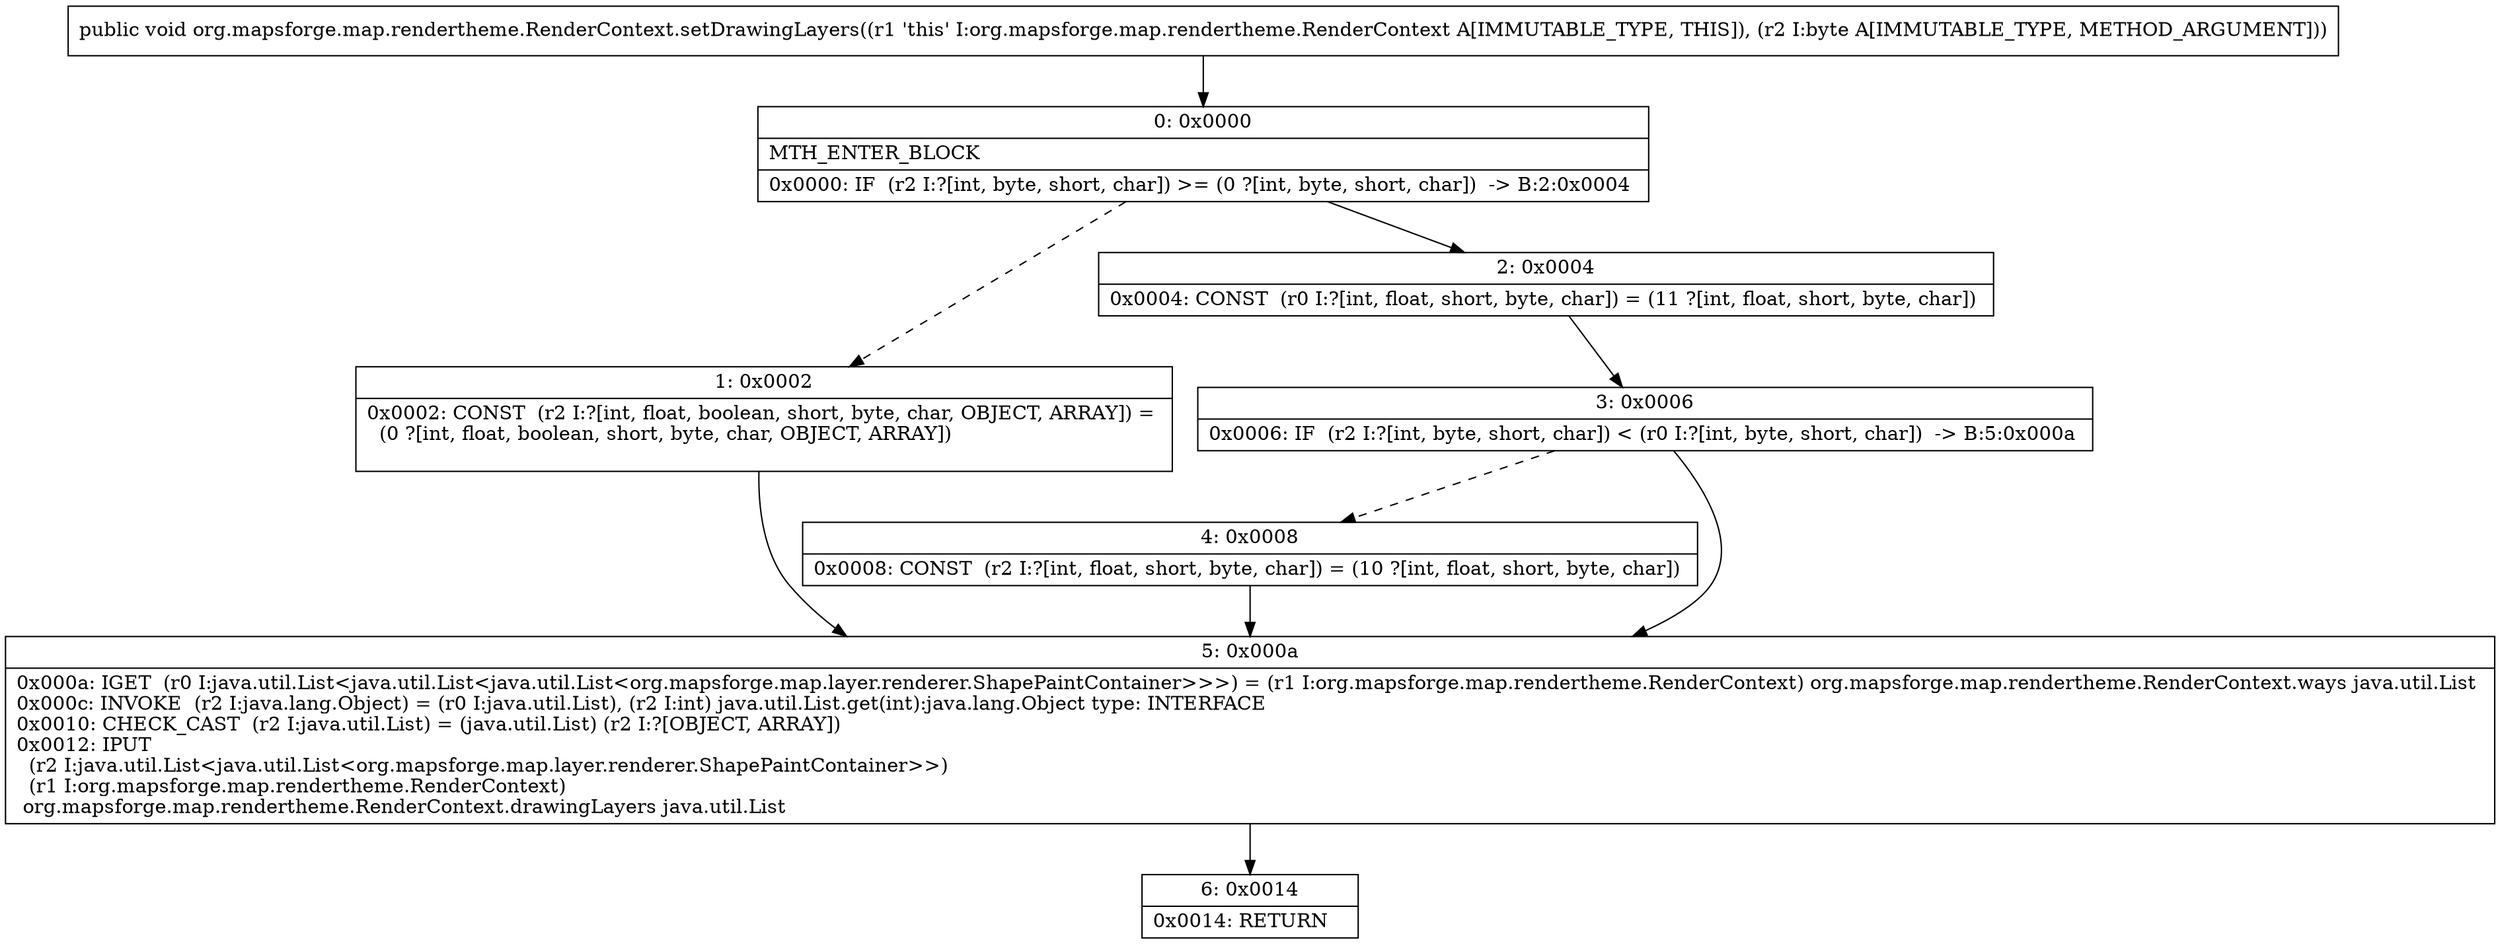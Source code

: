 digraph "CFG fororg.mapsforge.map.rendertheme.RenderContext.setDrawingLayers(B)V" {
Node_0 [shape=record,label="{0\:\ 0x0000|MTH_ENTER_BLOCK\l|0x0000: IF  (r2 I:?[int, byte, short, char]) \>= (0 ?[int, byte, short, char])  \-\> B:2:0x0004 \l}"];
Node_1 [shape=record,label="{1\:\ 0x0002|0x0002: CONST  (r2 I:?[int, float, boolean, short, byte, char, OBJECT, ARRAY]) = \l  (0 ?[int, float, boolean, short, byte, char, OBJECT, ARRAY])\l \l}"];
Node_2 [shape=record,label="{2\:\ 0x0004|0x0004: CONST  (r0 I:?[int, float, short, byte, char]) = (11 ?[int, float, short, byte, char]) \l}"];
Node_3 [shape=record,label="{3\:\ 0x0006|0x0006: IF  (r2 I:?[int, byte, short, char]) \< (r0 I:?[int, byte, short, char])  \-\> B:5:0x000a \l}"];
Node_4 [shape=record,label="{4\:\ 0x0008|0x0008: CONST  (r2 I:?[int, float, short, byte, char]) = (10 ?[int, float, short, byte, char]) \l}"];
Node_5 [shape=record,label="{5\:\ 0x000a|0x000a: IGET  (r0 I:java.util.List\<java.util.List\<java.util.List\<org.mapsforge.map.layer.renderer.ShapePaintContainer\>\>\>) = (r1 I:org.mapsforge.map.rendertheme.RenderContext) org.mapsforge.map.rendertheme.RenderContext.ways java.util.List \l0x000c: INVOKE  (r2 I:java.lang.Object) = (r0 I:java.util.List), (r2 I:int) java.util.List.get(int):java.lang.Object type: INTERFACE \l0x0010: CHECK_CAST  (r2 I:java.util.List) = (java.util.List) (r2 I:?[OBJECT, ARRAY]) \l0x0012: IPUT  \l  (r2 I:java.util.List\<java.util.List\<org.mapsforge.map.layer.renderer.ShapePaintContainer\>\>)\l  (r1 I:org.mapsforge.map.rendertheme.RenderContext)\l org.mapsforge.map.rendertheme.RenderContext.drawingLayers java.util.List \l}"];
Node_6 [shape=record,label="{6\:\ 0x0014|0x0014: RETURN   \l}"];
MethodNode[shape=record,label="{public void org.mapsforge.map.rendertheme.RenderContext.setDrawingLayers((r1 'this' I:org.mapsforge.map.rendertheme.RenderContext A[IMMUTABLE_TYPE, THIS]), (r2 I:byte A[IMMUTABLE_TYPE, METHOD_ARGUMENT])) }"];
MethodNode -> Node_0;
Node_0 -> Node_1[style=dashed];
Node_0 -> Node_2;
Node_1 -> Node_5;
Node_2 -> Node_3;
Node_3 -> Node_4[style=dashed];
Node_3 -> Node_5;
Node_4 -> Node_5;
Node_5 -> Node_6;
}

